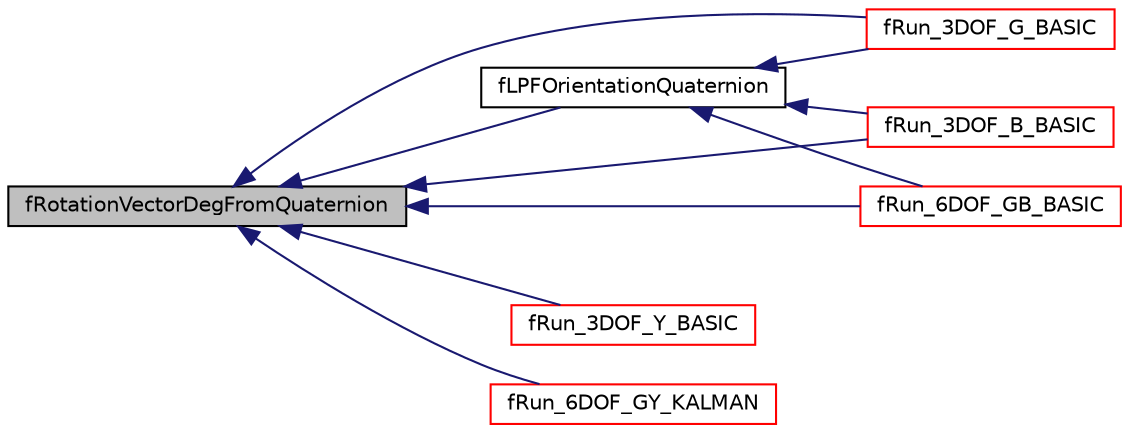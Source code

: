 digraph "fRotationVectorDegFromQuaternion"
{
  edge [fontname="Helvetica",fontsize="10",labelfontname="Helvetica",labelfontsize="10"];
  node [fontname="Helvetica",fontsize="10",shape=record];
  rankdir="LR";
  Node178 [label="fRotationVectorDegFromQuaternion",height=0.2,width=0.4,color="black", fillcolor="grey75", style="filled", fontcolor="black"];
  Node178 -> Node179 [dir="back",color="midnightblue",fontsize="10",style="solid",fontname="Helvetica"];
  Node179 [label="fLPFOrientationQuaternion",height=0.2,width=0.4,color="black", fillcolor="white", style="filled",URL="$orientation_8h.html#ad60a32e44f24a4b8fa5bddfb23721bc8",tooltip="function low pass filters an orientation quaternion and computes virtual gyro rotation rate ..."];
  Node179 -> Node180 [dir="back",color="midnightblue",fontsize="10",style="solid",fontname="Helvetica"];
  Node180 [label="fRun_3DOF_G_BASIC",height=0.2,width=0.4,color="red", fillcolor="white", style="filled",URL="$fusion_8h.html#a7b5db1923cfa0dc160016e7d9b45b1c2"];
  Node179 -> Node185 [dir="back",color="midnightblue",fontsize="10",style="solid",fontname="Helvetica"];
  Node185 [label="fRun_3DOF_B_BASIC",height=0.2,width=0.4,color="red", fillcolor="white", style="filled",URL="$fusion_8h.html#a2df5be5795338038774a64b41cf53a8e"];
  Node179 -> Node186 [dir="back",color="midnightblue",fontsize="10",style="solid",fontname="Helvetica"];
  Node186 [label="fRun_6DOF_GB_BASIC",height=0.2,width=0.4,color="red", fillcolor="white", style="filled",URL="$fusion_8h.html#a34c550860d0e4e42bf22a2a3527043b9"];
  Node178 -> Node185 [dir="back",color="midnightblue",fontsize="10",style="solid",fontname="Helvetica"];
  Node178 -> Node180 [dir="back",color="midnightblue",fontsize="10",style="solid",fontname="Helvetica"];
  Node178 -> Node187 [dir="back",color="midnightblue",fontsize="10",style="solid",fontname="Helvetica"];
  Node187 [label="fRun_3DOF_Y_BASIC",height=0.2,width=0.4,color="red", fillcolor="white", style="filled",URL="$fusion_8h.html#a288f51cd39aeb8ace643d844e219e9d3"];
  Node178 -> Node186 [dir="back",color="midnightblue",fontsize="10",style="solid",fontname="Helvetica"];
  Node178 -> Node188 [dir="back",color="midnightblue",fontsize="10",style="solid",fontname="Helvetica"];
  Node188 [label="fRun_6DOF_GY_KALMAN",height=0.2,width=0.4,color="red", fillcolor="white", style="filled",URL="$fusion_8h.html#a942d619f897d6820d5c148bdc910f962"];
}

